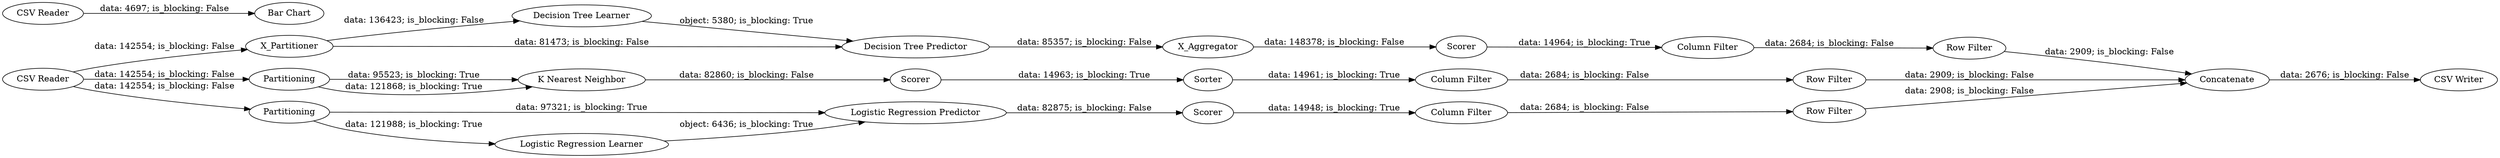 digraph {
	"-1735764389408010739_306" [label=X_Partitioner]
	"-1735764389408010739_324" [label="CSV Writer"]
	"-1735764389408010739_49" [label=Scorer]
	"-1735764389408010739_323" [label="Row Filter"]
	"-1735764389408010739_48" [label=Partitioning]
	"-1735764389408010739_316" [label="Column Filter"]
	"-1735764389408010739_307" [label=X_Aggregator]
	"-1735764389408010739_320" [label="Column Filter"]
	"-1735764389408010739_325" [label="CSV Reader"]
	"-1735764389408010739_60" [label=Concatenate]
	"-1735764389408010739_4" [label="Logistic Regression Predictor"]
	"-1735764389408010739_31" [label="Decision Tree Learner"]
	"-1735764389408010739_326" [label="Bar Chart"]
	"-1735764389408010739_6" [label=Scorer]
	"-1735764389408010739_41" [label=Partitioning]
	"-1735764389408010739_322" [label="Row Filter"]
	"-1735764389408010739_46" [label="K Nearest Neighbor"]
	"-1735764389408010739_1" [label="CSV Reader"]
	"-1735764389408010739_319" [label="Column Filter"]
	"-1735764389408010739_32" [label="Decision Tree Predictor"]
	"-1735764389408010739_2" [label="Logistic Regression Learner"]
	"-1735764389408010739_314" [label=Sorter]
	"-1735764389408010739_321" [label="Row Filter"]
	"-1735764389408010739_39" [label=Scorer]
	"-1735764389408010739_32" -> "-1735764389408010739_307" [label="data: 85357; is_blocking: False"]
	"-1735764389408010739_322" -> "-1735764389408010739_60" [label="data: 2908; is_blocking: False"]
	"-1735764389408010739_41" -> "-1735764389408010739_2" [label="data: 121988; is_blocking: True"]
	"-1735764389408010739_1" -> "-1735764389408010739_48" [label="data: 142554; is_blocking: False"]
	"-1735764389408010739_307" -> "-1735764389408010739_39" [label="data: 148378; is_blocking: False"]
	"-1735764389408010739_6" -> "-1735764389408010739_320" [label="data: 14948; is_blocking: True"]
	"-1735764389408010739_48" -> "-1735764389408010739_46" [label="data: 95523; is_blocking: True"]
	"-1735764389408010739_319" -> "-1735764389408010739_323" [label="data: 2684; is_blocking: False"]
	"-1735764389408010739_323" -> "-1735764389408010739_60" [label="data: 2909; is_blocking: False"]
	"-1735764389408010739_325" -> "-1735764389408010739_326" [label="data: 4697; is_blocking: False"]
	"-1735764389408010739_1" -> "-1735764389408010739_41" [label="data: 142554; is_blocking: False"]
	"-1735764389408010739_2" -> "-1735764389408010739_4" [label="object: 6436; is_blocking: True"]
	"-1735764389408010739_48" -> "-1735764389408010739_46" [label="data: 121868; is_blocking: True"]
	"-1735764389408010739_306" -> "-1735764389408010739_32" [label="data: 81473; is_blocking: False"]
	"-1735764389408010739_46" -> "-1735764389408010739_49" [label="data: 82860; is_blocking: False"]
	"-1735764389408010739_41" -> "-1735764389408010739_4" [label="data: 97321; is_blocking: True"]
	"-1735764389408010739_60" -> "-1735764389408010739_324" [label="data: 2676; is_blocking: False"]
	"-1735764389408010739_1" -> "-1735764389408010739_306" [label="data: 142554; is_blocking: False"]
	"-1735764389408010739_320" -> "-1735764389408010739_322" [label="data: 2684; is_blocking: False"]
	"-1735764389408010739_39" -> "-1735764389408010739_319" [label="data: 14964; is_blocking: True"]
	"-1735764389408010739_4" -> "-1735764389408010739_6" [label="data: 82875; is_blocking: False"]
	"-1735764389408010739_314" -> "-1735764389408010739_316" [label="data: 14961; is_blocking: True"]
	"-1735764389408010739_49" -> "-1735764389408010739_314" [label="data: 14963; is_blocking: True"]
	"-1735764389408010739_321" -> "-1735764389408010739_60" [label="data: 2909; is_blocking: False"]
	"-1735764389408010739_31" -> "-1735764389408010739_32" [label="object: 5380; is_blocking: True"]
	"-1735764389408010739_316" -> "-1735764389408010739_321" [label="data: 2684; is_blocking: False"]
	"-1735764389408010739_306" -> "-1735764389408010739_31" [label="data: 136423; is_blocking: False"]
	rankdir=LR
}
